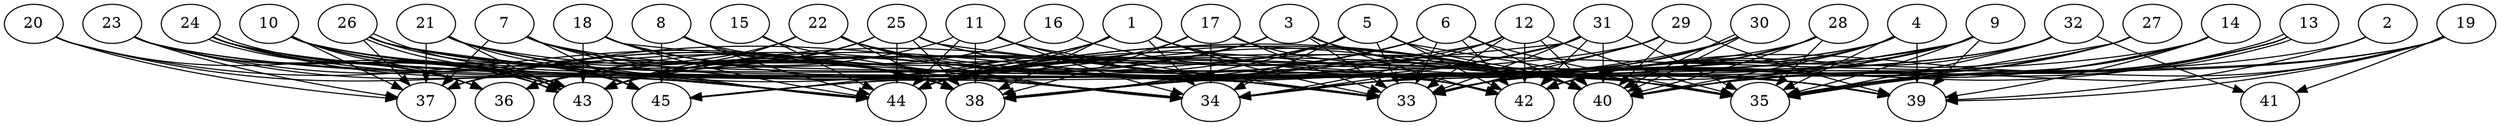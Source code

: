 // DAG automatically generated by daggen at Thu Oct  3 14:07:24 2019
// ./daggen --dot -n 45 --ccr 0.3 --fat 0.9 --regular 0.5 --density 0.7 --mindata 5242880 --maxdata 52428800 
digraph G {
  1 [size="165369173", alpha="0.00", expect_size="49610752"] 
  1 -> 33 [size ="49610752"]
  1 -> 34 [size ="49610752"]
  1 -> 35 [size ="49610752"]
  1 -> 38 [size ="49610752"]
  1 -> 42 [size ="49610752"]
  1 -> 43 [size ="49610752"]
  1 -> 44 [size ="49610752"]
  1 -> 45 [size ="49610752"]
  2 [size="121497600", alpha="0.16", expect_size="36449280"] 
  2 -> 34 [size ="36449280"]
  2 -> 39 [size ="36449280"]
  3 [size="114763093", alpha="0.11", expect_size="34428928"] 
  3 -> 33 [size ="34428928"]
  3 -> 35 [size ="34428928"]
  3 -> 37 [size ="34428928"]
  3 -> 39 [size ="34428928"]
  3 -> 42 [size ="34428928"]
  3 -> 43 [size ="34428928"]
  3 -> 44 [size ="34428928"]
  4 [size="170267307", alpha="0.00", expect_size="51080192"] 
  4 -> 33 [size ="51080192"]
  4 -> 35 [size ="51080192"]
  4 -> 36 [size ="51080192"]
  4 -> 38 [size ="51080192"]
  4 -> 39 [size ="51080192"]
  4 -> 40 [size ="51080192"]
  4 -> 42 [size ="51080192"]
  5 [size="161088853", alpha="0.18", expect_size="48326656"] 
  5 -> 33 [size ="48326656"]
  5 -> 34 [size ="48326656"]
  5 -> 35 [size ="48326656"]
  5 -> 36 [size ="48326656"]
  5 -> 38 [size ="48326656"]
  5 -> 40 [size ="48326656"]
  5 -> 42 [size ="48326656"]
  5 -> 44 [size ="48326656"]
  6 [size="159993173", alpha="0.18", expect_size="47997952"] 
  6 -> 33 [size ="47997952"]
  6 -> 35 [size ="47997952"]
  6 -> 38 [size ="47997952"]
  6 -> 40 [size ="47997952"]
  6 -> 42 [size ="47997952"]
  6 -> 43 [size ="47997952"]
  6 -> 44 [size ="47997952"]
  7 [size="110687573", alpha="0.11", expect_size="33206272"] 
  7 -> 37 [size ="33206272"]
  7 -> 38 [size ="33206272"]
  7 -> 40 [size ="33206272"]
  7 -> 42 [size ="33206272"]
  7 -> 44 [size ="33206272"]
  7 -> 45 [size ="33206272"]
  8 [size="156675413", alpha="0.08", expect_size="47002624"] 
  8 -> 38 [size ="47002624"]
  8 -> 39 [size ="47002624"]
  8 -> 44 [size ="47002624"]
  8 -> 45 [size ="47002624"]
  9 [size="124583253", alpha="0.05", expect_size="37374976"] 
  9 -> 33 [size ="37374976"]
  9 -> 35 [size ="37374976"]
  9 -> 39 [size ="37374976"]
  9 -> 40 [size ="37374976"]
  9 -> 42 [size ="37374976"]
  9 -> 43 [size ="37374976"]
  9 -> 44 [size ="37374976"]
  10 [size="60801707", alpha="0.16", expect_size="18240512"] 
  10 -> 33 [size ="18240512"]
  10 -> 35 [size ="18240512"]
  10 -> 36 [size ="18240512"]
  10 -> 37 [size ="18240512"]
  10 -> 40 [size ="18240512"]
  10 -> 43 [size ="18240512"]
  10 -> 45 [size ="18240512"]
  11 [size="165932373", alpha="0.05", expect_size="49779712"] 
  11 -> 33 [size ="49779712"]
  11 -> 34 [size ="49779712"]
  11 -> 35 [size ="49779712"]
  11 -> 37 [size ="49779712"]
  11 -> 38 [size ="49779712"]
  11 -> 44 [size ="49779712"]
  12 [size="168990720", alpha="0.13", expect_size="50697216"] 
  12 -> 33 [size ="50697216"]
  12 -> 34 [size ="50697216"]
  12 -> 35 [size ="50697216"]
  12 -> 37 [size ="50697216"]
  12 -> 38 [size ="50697216"]
  12 -> 40 [size ="50697216"]
  12 -> 42 [size ="50697216"]
  13 [size="140042240", alpha="0.03", expect_size="42012672"] 
  13 -> 33 [size ="42012672"]
  13 -> 35 [size ="42012672"]
  13 -> 35 [size ="42012672"]
  13 -> 40 [size ="42012672"]
  13 -> 42 [size ="42012672"]
  14 [size="71860907", alpha="0.08", expect_size="21558272"] 
  14 -> 33 [size ="21558272"]
  14 -> 34 [size ="21558272"]
  14 -> 35 [size ="21558272"]
  14 -> 39 [size ="21558272"]
  14 -> 40 [size ="21558272"]
  15 [size="72495787", alpha="0.04", expect_size="21748736"] 
  15 -> 34 [size ="21748736"]
  15 -> 44 [size ="21748736"]
  16 [size="58279253", alpha="0.04", expect_size="17483776"] 
  16 -> 40 [size ="17483776"]
  16 -> 43 [size ="17483776"]
  17 [size="46073173", alpha="0.04", expect_size="13821952"] 
  17 -> 33 [size ="13821952"]
  17 -> 34 [size ="13821952"]
  17 -> 38 [size ="13821952"]
  17 -> 40 [size ="13821952"]
  17 -> 44 [size ="13821952"]
  18 [size="131437227", alpha="0.09", expect_size="39431168"] 
  18 -> 34 [size ="39431168"]
  18 -> 38 [size ="39431168"]
  18 -> 40 [size ="39431168"]
  18 -> 43 [size ="39431168"]
  18 -> 44 [size ="39431168"]
  19 [size="38676480", alpha="0.15", expect_size="11602944"] 
  19 -> 33 [size ="11602944"]
  19 -> 35 [size ="11602944"]
  19 -> 39 [size ="11602944"]
  19 -> 40 [size ="11602944"]
  19 -> 41 [size ="11602944"]
  19 -> 44 [size ="11602944"]
  20 [size="76441600", alpha="0.04", expect_size="22932480"] 
  20 -> 37 [size ="22932480"]
  20 -> 38 [size ="22932480"]
  20 -> 43 [size ="22932480"]
  20 -> 44 [size ="22932480"]
  21 [size="47264427", alpha="0.11", expect_size="14179328"] 
  21 -> 37 [size ="14179328"]
  21 -> 38 [size ="14179328"]
  21 -> 40 [size ="14179328"]
  21 -> 42 [size ="14179328"]
  21 -> 43 [size ="14179328"]
  21 -> 44 [size ="14179328"]
  21 -> 45 [size ="14179328"]
  22 [size="90289493", alpha="0.12", expect_size="27086848"] 
  22 -> 33 [size ="27086848"]
  22 -> 34 [size ="27086848"]
  22 -> 37 [size ="27086848"]
  22 -> 38 [size ="27086848"]
  22 -> 40 [size ="27086848"]
  22 -> 43 [size ="27086848"]
  23 [size="35444053", alpha="0.05", expect_size="10633216"] 
  23 -> 33 [size ="10633216"]
  23 -> 34 [size ="10633216"]
  23 -> 36 [size ="10633216"]
  23 -> 37 [size ="10633216"]
  23 -> 38 [size ="10633216"]
  23 -> 43 [size ="10633216"]
  23 -> 44 [size ="10633216"]
  24 [size="60852907", alpha="0.17", expect_size="18255872"] 
  24 -> 33 [size ="18255872"]
  24 -> 34 [size ="18255872"]
  24 -> 36 [size ="18255872"]
  24 -> 38 [size ="18255872"]
  24 -> 43 [size ="18255872"]
  24 -> 43 [size ="18255872"]
  24 -> 44 [size ="18255872"]
  25 [size="126296747", alpha="0.08", expect_size="37889024"] 
  25 -> 33 [size ="37889024"]
  25 -> 35 [size ="37889024"]
  25 -> 36 [size ="37889024"]
  25 -> 38 [size ="37889024"]
  25 -> 42 [size ="37889024"]
  25 -> 43 [size ="37889024"]
  25 -> 44 [size ="37889024"]
  26 [size="159389013", alpha="0.17", expect_size="47816704"] 
  26 -> 33 [size ="47816704"]
  26 -> 37 [size ="47816704"]
  26 -> 39 [size ="47816704"]
  26 -> 42 [size ="47816704"]
  26 -> 43 [size ="47816704"]
  26 -> 43 [size ="47816704"]
  26 -> 44 [size ="47816704"]
  26 -> 45 [size ="47816704"]
  27 [size="31358293", alpha="0.18", expect_size="9407488"] 
  27 -> 33 [size ="9407488"]
  27 -> 35 [size ="9407488"]
  27 -> 40 [size ="9407488"]
  27 -> 42 [size ="9407488"]
  28 [size="62610773", alpha="0.16", expect_size="18783232"] 
  28 -> 34 [size ="18783232"]
  28 -> 35 [size ="18783232"]
  28 -> 40 [size ="18783232"]
  28 -> 42 [size ="18783232"]
  28 -> 45 [size ="18783232"]
  29 [size="130440533", alpha="0.08", expect_size="39132160"] 
  29 -> 33 [size ="39132160"]
  29 -> 38 [size ="39132160"]
  29 -> 39 [size ="39132160"]
  29 -> 40 [size ="39132160"]
  29 -> 45 [size ="39132160"]
  30 [size="90296320", alpha="0.06", expect_size="27088896"] 
  30 -> 33 [size ="27088896"]
  30 -> 34 [size ="27088896"]
  30 -> 40 [size ="27088896"]
  30 -> 40 [size ="27088896"]
  30 -> 44 [size ="27088896"]
  31 [size="118326613", alpha="0.02", expect_size="35497984"] 
  31 -> 33 [size ="35497984"]
  31 -> 34 [size ="35497984"]
  31 -> 35 [size ="35497984"]
  31 -> 38 [size ="35497984"]
  31 -> 40 [size ="35497984"]
  31 -> 42 [size ="35497984"]
  31 -> 43 [size ="35497984"]
  32 [size="47861760", alpha="0.18", expect_size="14358528"] 
  32 -> 35 [size ="14358528"]
  32 -> 38 [size ="14358528"]
  32 -> 41 [size ="14358528"]
  32 -> 42 [size ="14358528"]
  32 -> 43 [size ="14358528"]
  33 [size="140202667", alpha="0.09", expect_size="42060800"] 
  34 [size="20783787", alpha="0.07", expect_size="6235136"] 
  35 [size="156972373", alpha="0.13", expect_size="47091712"] 
  36 [size="63235413", alpha="0.03", expect_size="18970624"] 
  37 [size="39376213", alpha="0.17", expect_size="11812864"] 
  38 [size="21326507", alpha="0.06", expect_size="6397952"] 
  39 [size="148285440", alpha="0.17", expect_size="44485632"] 
  40 [size="55504213", alpha="0.16", expect_size="16651264"] 
  41 [size="100877653", alpha="0.18", expect_size="30263296"] 
  42 [size="118292480", alpha="0.10", expect_size="35487744"] 
  43 [size="101980160", alpha="0.04", expect_size="30594048"] 
  44 [size="174506667", alpha="0.03", expect_size="52352000"] 
  45 [size="75687253", alpha="0.17", expect_size="22706176"] 
}
